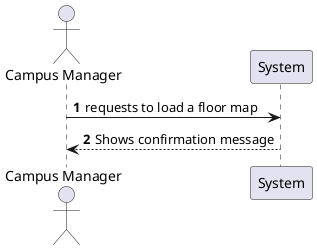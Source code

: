 @startuml

autonumber
actor "Campus Manager" as CM

CM -> System: requests to load a floor map
CM <-- System: Shows confirmation message


@enduml
